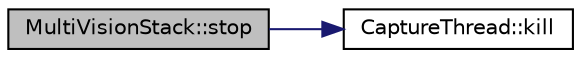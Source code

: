 digraph "MultiVisionStack::stop"
{
 // INTERACTIVE_SVG=YES
  edge [fontname="Helvetica",fontsize="10",labelfontname="Helvetica",labelfontsize="10"];
  node [fontname="Helvetica",fontsize="10",shape=record];
  rankdir="LR";
  Node1 [label="MultiVisionStack::stop",height=0.2,width=0.4,color="black", fillcolor="grey75", style="filled", fontcolor="black"];
  Node1 -> Node2 [color="midnightblue",fontsize="10",style="solid",fontname="Helvetica"];
  Node2 [label="CaptureThread::kill",height=0.2,width=0.4,color="black", fillcolor="white", style="filled",URL="$d6/de9/class_capture_thread.html#ad090018bf9fca28b946fd2c0fa320e15"];
}
